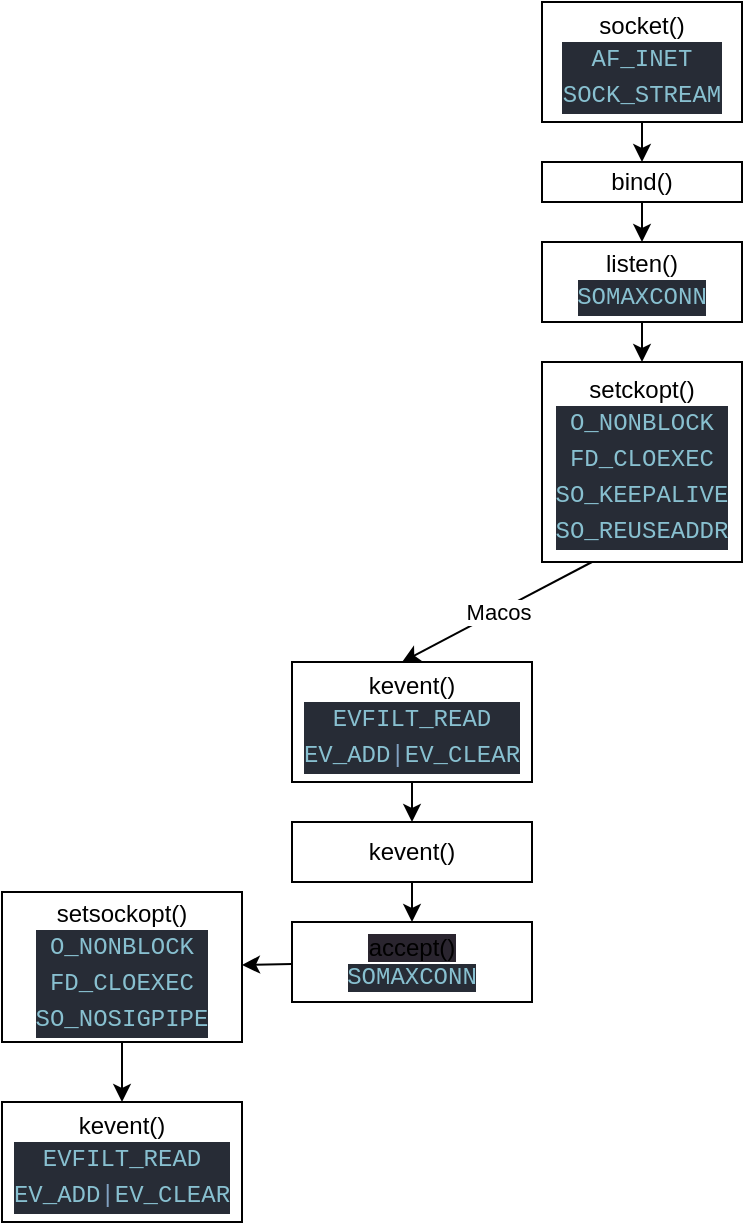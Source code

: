 <mxfile>
    <diagram id="GxCH73pilg4Xz38NH5GM" name="Page-1">
        <mxGraphModel dx="1754" dy="772" grid="1" gridSize="10" guides="1" tooltips="1" connect="1" arrows="1" fold="1" page="1" pageScale="1" pageWidth="2000" pageHeight="2000" math="0" shadow="0">
            <root>
                <mxCell id="0"/>
                <mxCell id="1" parent="0"/>
                <mxCell id="4" value="" style="edgeStyle=none;html=1;" edge="1" parent="1" source="2" target="3">
                    <mxGeometry relative="1" as="geometry"/>
                </mxCell>
                <mxCell id="2" value="socket()&lt;br&gt;&lt;div style=&quot;color: rgb(216, 222, 233); background-color: rgb(39, 44, 54); font-family: Menlo, Monaco, &amp;quot;Courier New&amp;quot;, monospace; line-height: 18px;&quot;&gt;&lt;span style=&quot;color: #88c0d0;&quot;&gt;AF_INET&lt;/span&gt;&lt;/div&gt;&lt;div style=&quot;color: rgb(216, 222, 233); background-color: rgb(39, 44, 54); font-family: Menlo, Monaco, &amp;quot;Courier New&amp;quot;, monospace; line-height: 18px;&quot;&gt;&lt;div style=&quot;line-height: 18px;&quot;&gt;&lt;span style=&quot;color: #88c0d0;&quot;&gt;SOCK_STREAM&lt;/span&gt;&lt;/div&gt;&lt;/div&gt;" style="rounded=0;whiteSpace=wrap;html=1;" vertex="1" parent="1">
                    <mxGeometry x="950" y="30" width="100" height="60" as="geometry"/>
                </mxCell>
                <mxCell id="6" value="" style="edgeStyle=none;html=1;" edge="1" parent="1" source="3" target="5">
                    <mxGeometry relative="1" as="geometry"/>
                </mxCell>
                <mxCell id="3" value="bind()" style="rounded=0;whiteSpace=wrap;html=1;" vertex="1" parent="1">
                    <mxGeometry x="950" y="110" width="100" height="20" as="geometry"/>
                </mxCell>
                <mxCell id="8" value="" style="edgeStyle=none;html=1;" edge="1" parent="1" source="5" target="7">
                    <mxGeometry relative="1" as="geometry"/>
                </mxCell>
                <mxCell id="5" value="listen()&lt;br&gt;&lt;div style=&quot;color: rgb(216, 222, 233); background-color: rgb(39, 44, 54); font-family: Menlo, Monaco, &amp;quot;Courier New&amp;quot;, monospace; line-height: 18px;&quot;&gt;&lt;span style=&quot;color: #88c0d0;&quot;&gt;SOMAXCONN&lt;/span&gt;&lt;/div&gt;" style="rounded=0;whiteSpace=wrap;html=1;" vertex="1" parent="1">
                    <mxGeometry x="950" y="150" width="100" height="40" as="geometry"/>
                </mxCell>
                <mxCell id="11" value="Macos" style="edgeStyle=none;html=1;exitX=0.25;exitY=1;exitDx=0;exitDy=0;" edge="1" parent="1" source="7">
                    <mxGeometry relative="1" as="geometry">
                        <mxPoint x="880" y="360" as="targetPoint"/>
                    </mxGeometry>
                </mxCell>
                <mxCell id="7" value="setckopt()&lt;br&gt;&lt;div style=&quot;color: rgb(216, 222, 233); background-color: rgb(39, 44, 54); font-family: Menlo, Monaco, &amp;quot;Courier New&amp;quot;, monospace; line-height: 18px;&quot;&gt;&lt;span style=&quot;color: #88c0d0;&quot;&gt;O_NONBLOCK&lt;/span&gt;&lt;/div&gt;&lt;div style=&quot;color: rgb(216, 222, 233); background-color: rgb(39, 44, 54); font-family: Menlo, Monaco, &amp;quot;Courier New&amp;quot;, monospace; line-height: 18px;&quot;&gt;&lt;div style=&quot;line-height: 18px;&quot;&gt;&lt;span style=&quot;color: #88c0d0;&quot;&gt;FD_CLOEXEC&lt;/span&gt;&lt;/div&gt;&lt;div style=&quot;line-height: 18px;&quot;&gt;&lt;div style=&quot;line-height: 18px;&quot;&gt;&lt;span style=&quot;color: #88c0d0;&quot;&gt;SO_KEEPALIVE&lt;/span&gt;&lt;/div&gt;&lt;div style=&quot;line-height: 18px;&quot;&gt;&lt;div style=&quot;line-height: 18px;&quot;&gt;&lt;span style=&quot;color: #88c0d0;&quot;&gt;SO_REUSEADDR&lt;/span&gt;&lt;/div&gt;&lt;/div&gt;&lt;/div&gt;&lt;/div&gt;" style="rounded=0;whiteSpace=wrap;html=1;" vertex="1" parent="1">
                    <mxGeometry x="950" y="210" width="100" height="100" as="geometry"/>
                </mxCell>
                <mxCell id="16" value="" style="edgeStyle=none;html=1;" edge="1" parent="1" source="12" target="15">
                    <mxGeometry relative="1" as="geometry"/>
                </mxCell>
                <mxCell id="12" value="kevent()&lt;br&gt;&lt;div style=&quot;color: rgb(216, 222, 233); background-color: rgb(39, 44, 54); font-family: Menlo, Monaco, &amp;quot;Courier New&amp;quot;, monospace; line-height: 18px;&quot;&gt;&lt;span style=&quot;color: #88c0d0;&quot;&gt;EVFILT_READ&lt;/span&gt;&lt;/div&gt;&lt;div style=&quot;color: rgb(216, 222, 233); background-color: rgb(39, 44, 54); font-family: Menlo, Monaco, &amp;quot;Courier New&amp;quot;, monospace; line-height: 18px;&quot;&gt;&lt;div style=&quot;line-height: 18px;&quot;&gt;&lt;span style=&quot;color: #88c0d0;&quot;&gt;EV_ADD&lt;/span&gt;&lt;span style=&quot;color: #81a1c1;&quot;&gt;|&lt;/span&gt;&lt;span style=&quot;color: #88c0d0;&quot;&gt;EV_CLEAR&lt;/span&gt;&lt;/div&gt;&lt;/div&gt;" style="rounded=0;whiteSpace=wrap;html=1;" vertex="1" parent="1">
                    <mxGeometry x="825" y="360" width="120" height="60" as="geometry"/>
                </mxCell>
                <mxCell id="20" value="" style="edgeStyle=none;html=1;" edge="1" parent="1" source="13" target="19">
                    <mxGeometry relative="1" as="geometry"/>
                </mxCell>
                <mxCell id="13" value="&lt;span style=&quot;background-color: rgb(42, 37, 47);&quot;&gt;accept()&lt;br&gt;&lt;/span&gt;&lt;span style=&quot;color: rgb(136, 192, 208); font-family: Menlo, Monaco, &amp;quot;Courier New&amp;quot;, monospace; background-color: rgb(39, 44, 54);&quot;&gt;SOMAXCONN&lt;/span&gt;&lt;span style=&quot;color: rgb(136, 192, 208); background-color: rgb(39, 44, 54); font-family: Menlo, Monaco, &amp;quot;Courier New&amp;quot;, monospace;&quot;&gt;&lt;br&gt;&lt;/span&gt;" style="rounded=0;whiteSpace=wrap;html=1;" vertex="1" parent="1">
                    <mxGeometry x="825" y="490" width="120" height="40" as="geometry"/>
                </mxCell>
                <mxCell id="18" value="" style="edgeStyle=none;html=1;" edge="1" parent="1" source="15" target="13">
                    <mxGeometry relative="1" as="geometry"/>
                </mxCell>
                <mxCell id="15" value="kevent()" style="whiteSpace=wrap;html=1;rounded=0;" vertex="1" parent="1">
                    <mxGeometry x="825" y="440" width="120" height="30" as="geometry"/>
                </mxCell>
                <mxCell id="22" value="" style="edgeStyle=none;html=1;" edge="1" parent="1" source="19" target="21">
                    <mxGeometry relative="1" as="geometry"/>
                </mxCell>
                <mxCell id="19" value="setsockopt()&lt;br&gt;&lt;div style=&quot;color: rgb(216, 222, 233); background-color: rgb(39, 44, 54); font-family: Menlo, Monaco, &amp;quot;Courier New&amp;quot;, monospace; line-height: 18px;&quot;&gt;&lt;span style=&quot;color: #88c0d0;&quot;&gt;O_NONBLOCK&lt;/span&gt;&lt;/div&gt;&lt;div style=&quot;color: rgb(216, 222, 233); background-color: rgb(39, 44, 54); font-family: Menlo, Monaco, &amp;quot;Courier New&amp;quot;, monospace; line-height: 18px;&quot;&gt;&lt;div style=&quot;line-height: 18px;&quot;&gt;&lt;span style=&quot;color: #88c0d0;&quot;&gt;FD_CLOEXEC&lt;/span&gt;&lt;/div&gt;&lt;div style=&quot;line-height: 18px;&quot;&gt;&lt;div style=&quot;line-height: 18px;&quot;&gt;&lt;span style=&quot;color: #88c0d0;&quot;&gt;SO_NOSIGPIPE&lt;/span&gt;&lt;/div&gt;&lt;/div&gt;&lt;/div&gt;" style="whiteSpace=wrap;html=1;rounded=0;" vertex="1" parent="1">
                    <mxGeometry x="680" y="475" width="120" height="75" as="geometry"/>
                </mxCell>
                <mxCell id="21" value="kevent()&lt;br&gt;&lt;div style=&quot;color: rgb(216, 222, 233); background-color: rgb(39, 44, 54); font-family: Menlo, Monaco, &amp;quot;Courier New&amp;quot;, monospace; line-height: 18px;&quot;&gt;&lt;span style=&quot;color: #88c0d0;&quot;&gt;EVFILT_READ&lt;/span&gt;&lt;/div&gt;&lt;div style=&quot;color: rgb(216, 222, 233); background-color: rgb(39, 44, 54); font-family: Menlo, Monaco, &amp;quot;Courier New&amp;quot;, monospace; line-height: 18px;&quot;&gt;&lt;div style=&quot;line-height: 18px;&quot;&gt;&lt;span style=&quot;color: #88c0d0;&quot;&gt;EV_ADD&lt;/span&gt;&lt;span style=&quot;color: #81a1c1;&quot;&gt;|&lt;/span&gt;&lt;span style=&quot;color: #88c0d0;&quot;&gt;EV_CLEAR&lt;/span&gt;&lt;/div&gt;&lt;/div&gt;" style="rounded=0;whiteSpace=wrap;html=1;" vertex="1" parent="1">
                    <mxGeometry x="680" y="580" width="120" height="60" as="geometry"/>
                </mxCell>
            </root>
        </mxGraphModel>
    </diagram>
</mxfile>